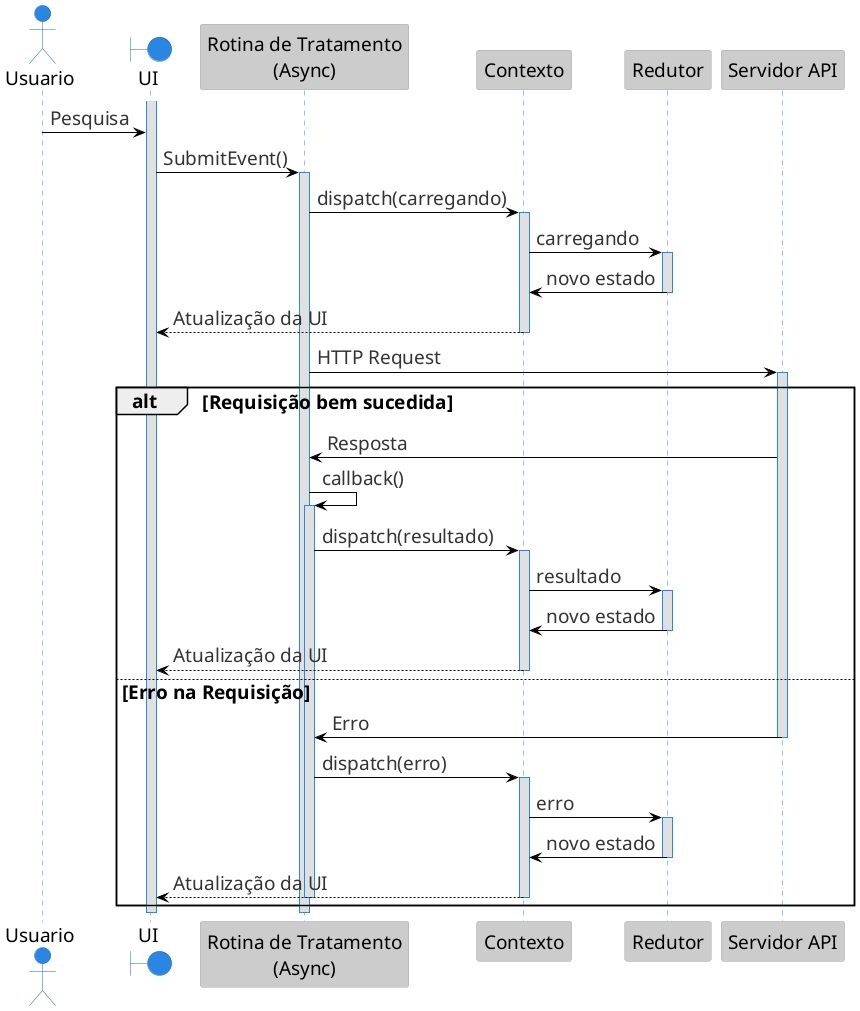 @startuml sequence_front
!theme reddress-lightblue
skinparam defaultFontName Times New Roman
skinparam defaultFontSize 19

actor "Usuario" as User
boundary "UI" as System
participant "Rotina de Tratamento\n(Async)" as EH
participant "Contexto" as Context
participant "Redutor" as Reducer
participant "Servidor API" as API


activate System

User -> System: Pesquisa

System -> EH: SubmitEvent()

activate EH

EH -> Context: dispatch(carregando)
activate Context
Context -> Reducer: carregando
activate Reducer
Context <- Reducer: novo estado
deactivate Reducer
System <-- Context: Atualização da UI
deactivate Context

EH -> API: HTTP Request
activate API
alt Requisição bem sucedida
  EH <- API: Resposta
  EH -> EH: callback()
  activate EH
  EH -> Context: dispatch(resultado)
  activate Context
  Context -> Reducer: resultado
  activate Reducer
  Context <- Reducer: novo estado
  deactivate Reducer
  System <-- Context: Atualização da UI
  deactivate Context
else Erro na Requisição
  EH <- API: Erro
  deactivate API
  EH -> Context: dispatch(erro)
  activate Context
  Context -> Reducer: erro
  activate Reducer
  Context <- Reducer: novo estado
  deactivate Reducer
  System <-- Context: Atualização da UI
  deactivate Context
  deactivate EH
end

deactivate EH

deactivate System
@enduml
